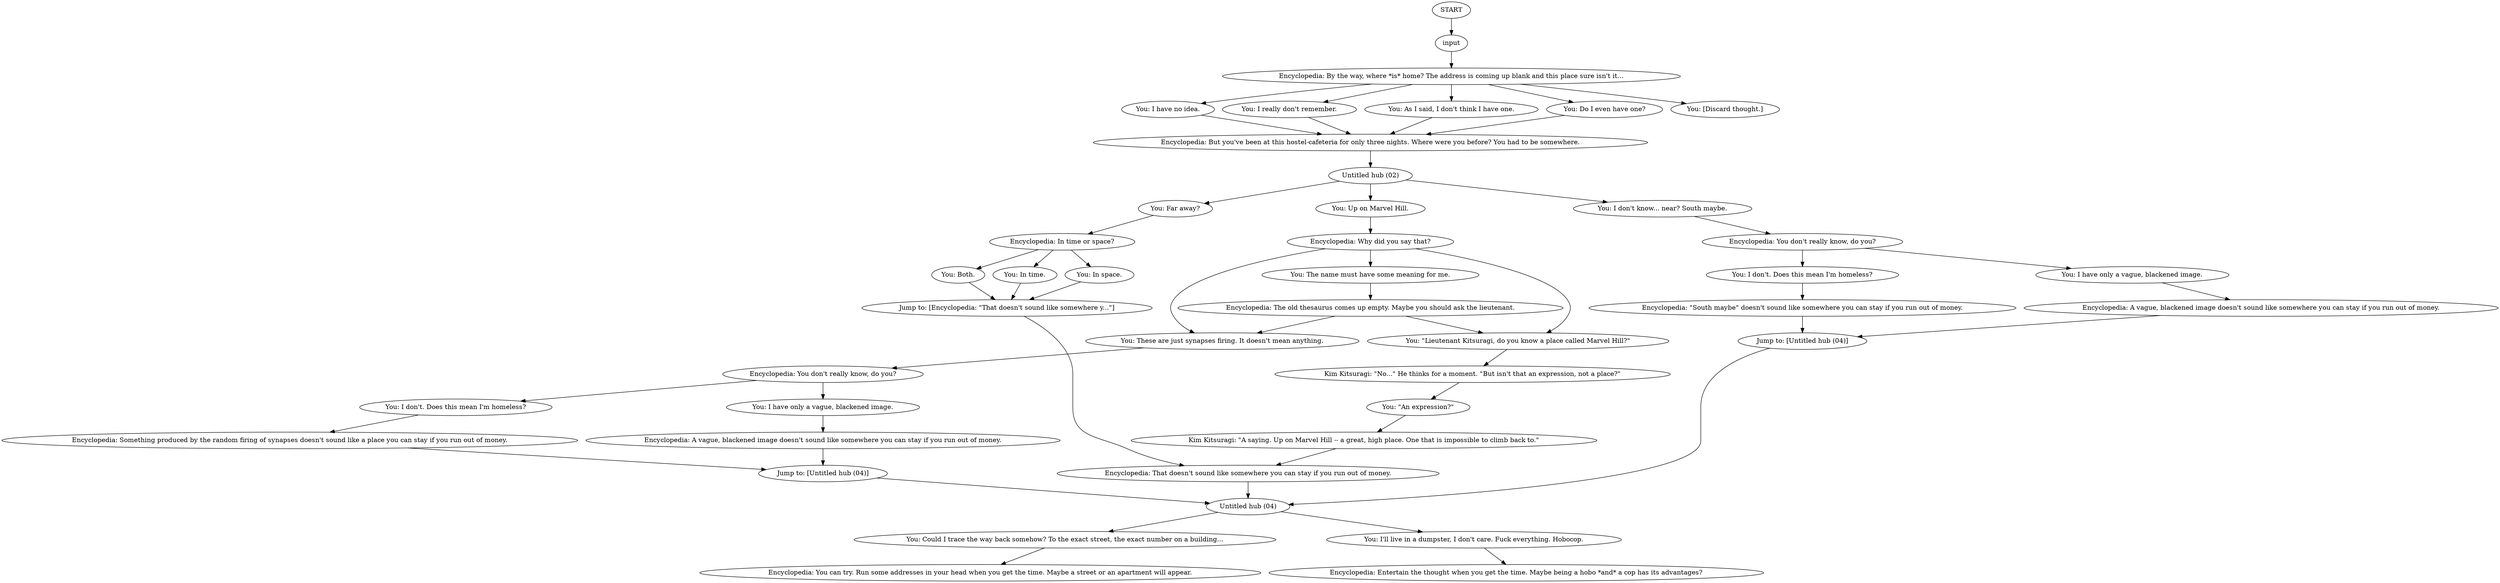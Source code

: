 # WHIRLING F1 ORB / dialogue home
# where is home, what is home afterthought
# ==================================================
digraph G {
	  0 [label="START"];
	  1 [label="input"];
	  2 [label="You: These are just synapses firing. It doesn't mean anything."];
	  3 [label="Untitled hub (04)"];
	  4 [label="You: I don't. Does this mean I'm homeless?"];
	  5 [label="Encyclopedia: \"South maybe\" doesn't sound like somewhere you can stay if you run out of money."];
	  6 [label="You: I really don't remember."];
	  7 [label="You: In time."];
	  8 [label="Kim Kitsuragi: \"A saying. Up on Marvel Hill -- a great, high place. One that is impossible to climb back to.\""];
	  9 [label="You: In space."];
	  10 [label="Encyclopedia: That doesn't sound like somewhere you can stay if you run out of money."];
	  11 [label="Encyclopedia: A vague, blackened image doesn't sound like somewhere you can stay if you run out of money."];
	  12 [label="You: I don't know... near? South maybe."];
	  13 [label="Encyclopedia: You don't really know, do you?"];
	  14 [label="You: As I said, I don't think I have one."];
	  15 [label="Encyclopedia: You can try. Run some addresses in your head when you get the time. Maybe a street or an apartment will appear."];
	  16 [label="You: Do I even have one?"];
	  17 [label="You: I have only a vague, blackened image."];
	  18 [label="Encyclopedia: Something produced by the random firing of synapses doesn't sound like a place you can stay if you run out of money."];
	  19 [label="Untitled hub (02)"];
	  20 [label="You: The name must have some meaning for me."];
	  21 [label="Encyclopedia: The old thesaurus comes up empty. Maybe you should ask the lieutenant."];
	  22 [label="You: I don't. Does this mean I'm homeless?"];
	  23 [label="Encyclopedia: A vague, blackened image doesn't sound like somewhere you can stay if you run out of money."];
	  24 [label="Encyclopedia: You don't really know, do you?"];
	  25 [label="You: [Discard thought.]"];
	  26 [label="Encyclopedia: Why did you say that?"];
	  27 [label="You: \"Lieutenant Kitsuragi, do you know a place called Marvel Hill?\""];
	  28 [label="You: Could I trace the way back somehow? To the exact street, the exact number on a building..."];
	  29 [label="Jump to: [Untitled hub (04)]"];
	  30 [label="You: Far away?"];
	  31 [label="You: Both."];
	  32 [label="Jump to: [Untitled hub (04)]"];
	  33 [label="You: Up on Marvel Hill."];
	  34 [label="You: I'll live in a dumpster, I don't care. Fuck everything. Hobocop."];
	  35 [label="You: I have only a vague, blackened image."];
	  36 [label="Jump to: [Encyclopedia: \"That doesn't sound like somewhere y...\"]"];
	  37 [label="Encyclopedia: Entertain the thought when you get the time. Maybe being a hobo *and* a cop has its advantages?"];
	  38 [label="You: I have no idea."];
	  39 [label="Encyclopedia: But you've been at this hostel-cafeteria for only three nights. Where were you before? You had to be somewhere."];
	  41 [label="Encyclopedia: By the way, where *is* home? The address is coming up blank and this place sure isn't it..."];
	  42 [label="Encyclopedia: In time or space?"];
	  43 [label="You: \"An expression?\""];
	  44 [label="Kim Kitsuragi: \"No...\" He thinks for a moment. \"But isn't that an expression, not a place?\""];
	  0 -> 1
	  1 -> 41
	  2 -> 13
	  3 -> 34
	  3 -> 28
	  4 -> 18
	  5 -> 32
	  6 -> 39
	  7 -> 36
	  8 -> 10
	  9 -> 36
	  10 -> 3
	  11 -> 32
	  12 -> 24
	  13 -> 17
	  13 -> 4
	  14 -> 39
	  16 -> 39
	  17 -> 23
	  18 -> 29
	  19 -> 33
	  19 -> 12
	  19 -> 30
	  20 -> 21
	  21 -> 2
	  21 -> 27
	  22 -> 5
	  23 -> 29
	  24 -> 35
	  24 -> 22
	  26 -> 2
	  26 -> 27
	  26 -> 20
	  27 -> 44
	  28 -> 15
	  29 -> 3
	  30 -> 42
	  31 -> 36
	  32 -> 3
	  33 -> 26
	  34 -> 37
	  35 -> 11
	  36 -> 10
	  38 -> 39
	  39 -> 19
	  41 -> 38
	  41 -> 6
	  41 -> 14
	  41 -> 16
	  41 -> 25
	  42 -> 9
	  42 -> 31
	  42 -> 7
	  43 -> 8
	  44 -> 43
}

